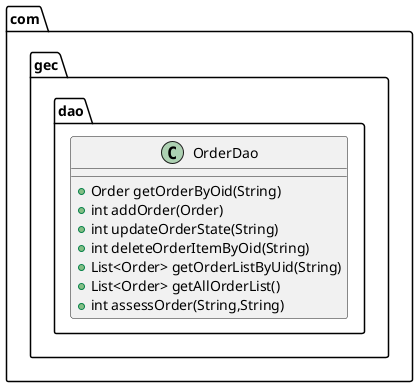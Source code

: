 @startuml
class com.gec.dao.OrderDao {
+ Order getOrderByOid(String)
+ int addOrder(Order)
+ int updateOrderState(String)
+ int deleteOrderItemByOid(String)
+ List<Order> getOrderListByUid(String)
+ List<Order> getAllOrderList()
+ int assessOrder(String,String)
}
@enduml